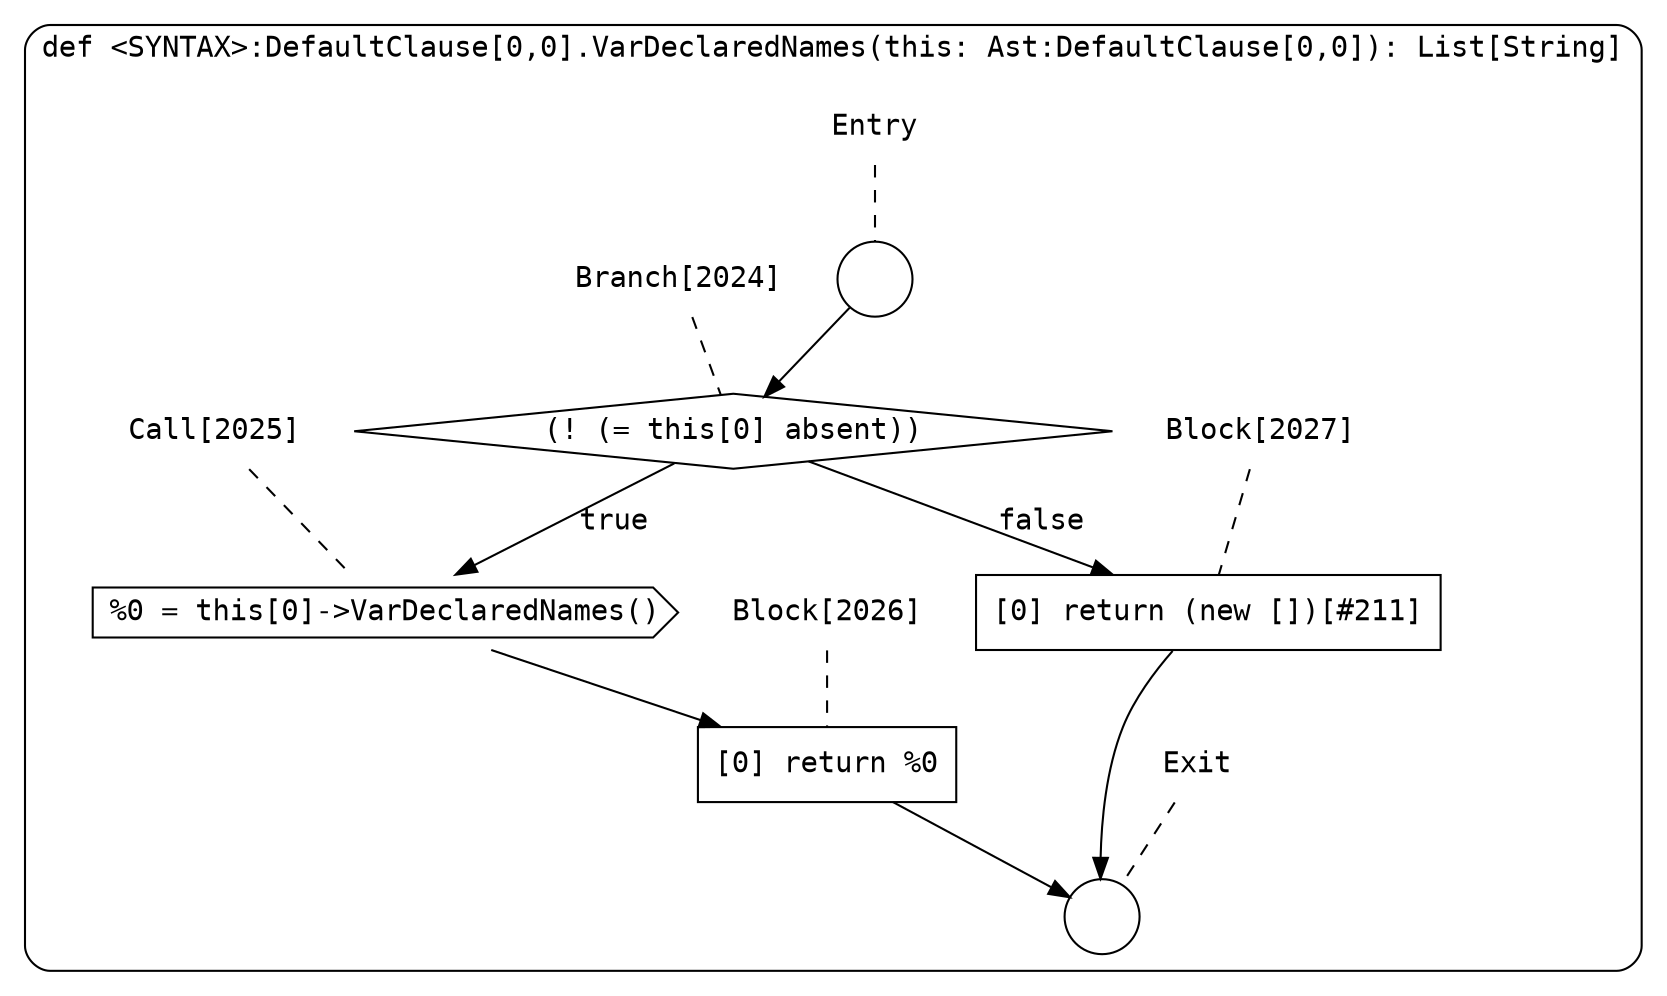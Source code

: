 digraph {
  graph [fontname = "Consolas"]
  node [fontname = "Consolas"]
  edge [fontname = "Consolas"]
  subgraph cluster369 {
    label = "def <SYNTAX>:DefaultClause[0,0].VarDeclaredNames(this: Ast:DefaultClause[0,0]): List[String]"
    style = rounded
    cluster369_entry_name [shape=none, label=<<font color="black">Entry</font>>]
    cluster369_entry_name -> cluster369_entry [arrowhead=none, color="black", style=dashed]
    cluster369_entry [shape=circle label=" " color="black" fillcolor="white" style=filled]
    cluster369_entry -> node2024 [color="black"]
    cluster369_exit_name [shape=none, label=<<font color="black">Exit</font>>]
    cluster369_exit_name -> cluster369_exit [arrowhead=none, color="black", style=dashed]
    cluster369_exit [shape=circle label=" " color="black" fillcolor="white" style=filled]
    node2024_name [shape=none, label=<<font color="black">Branch[2024]</font>>]
    node2024_name -> node2024 [arrowhead=none, color="black", style=dashed]
    node2024 [shape=diamond, label=<<font color="black">(! (= this[0] absent))</font>> color="black" fillcolor="white", style=filled]
    node2024 -> node2025 [label=<<font color="black">true</font>> color="black"]
    node2024 -> node2027 [label=<<font color="black">false</font>> color="black"]
    node2025_name [shape=none, label=<<font color="black">Call[2025]</font>>]
    node2025_name -> node2025 [arrowhead=none, color="black", style=dashed]
    node2025 [shape=cds, label=<<font color="black">%0 = this[0]-&gt;VarDeclaredNames()</font>> color="black" fillcolor="white", style=filled]
    node2025 -> node2026 [color="black"]
    node2027_name [shape=none, label=<<font color="black">Block[2027]</font>>]
    node2027_name -> node2027 [arrowhead=none, color="black", style=dashed]
    node2027 [shape=box, label=<<font color="black">[0] return (new [])[#211]<BR ALIGN="LEFT"/></font>> color="black" fillcolor="white", style=filled]
    node2027 -> cluster369_exit [color="black"]
    node2026_name [shape=none, label=<<font color="black">Block[2026]</font>>]
    node2026_name -> node2026 [arrowhead=none, color="black", style=dashed]
    node2026 [shape=box, label=<<font color="black">[0] return %0<BR ALIGN="LEFT"/></font>> color="black" fillcolor="white", style=filled]
    node2026 -> cluster369_exit [color="black"]
  }
}